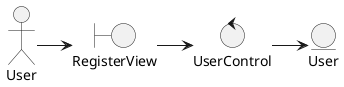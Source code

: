@startuml uc_1_1_Register
:User: as actor
boundary "RegisterView" as register
control "UserControl" as control
entity "User"

'connections

actor --r-> register
register --r-> control
control -r-> User

@enduml